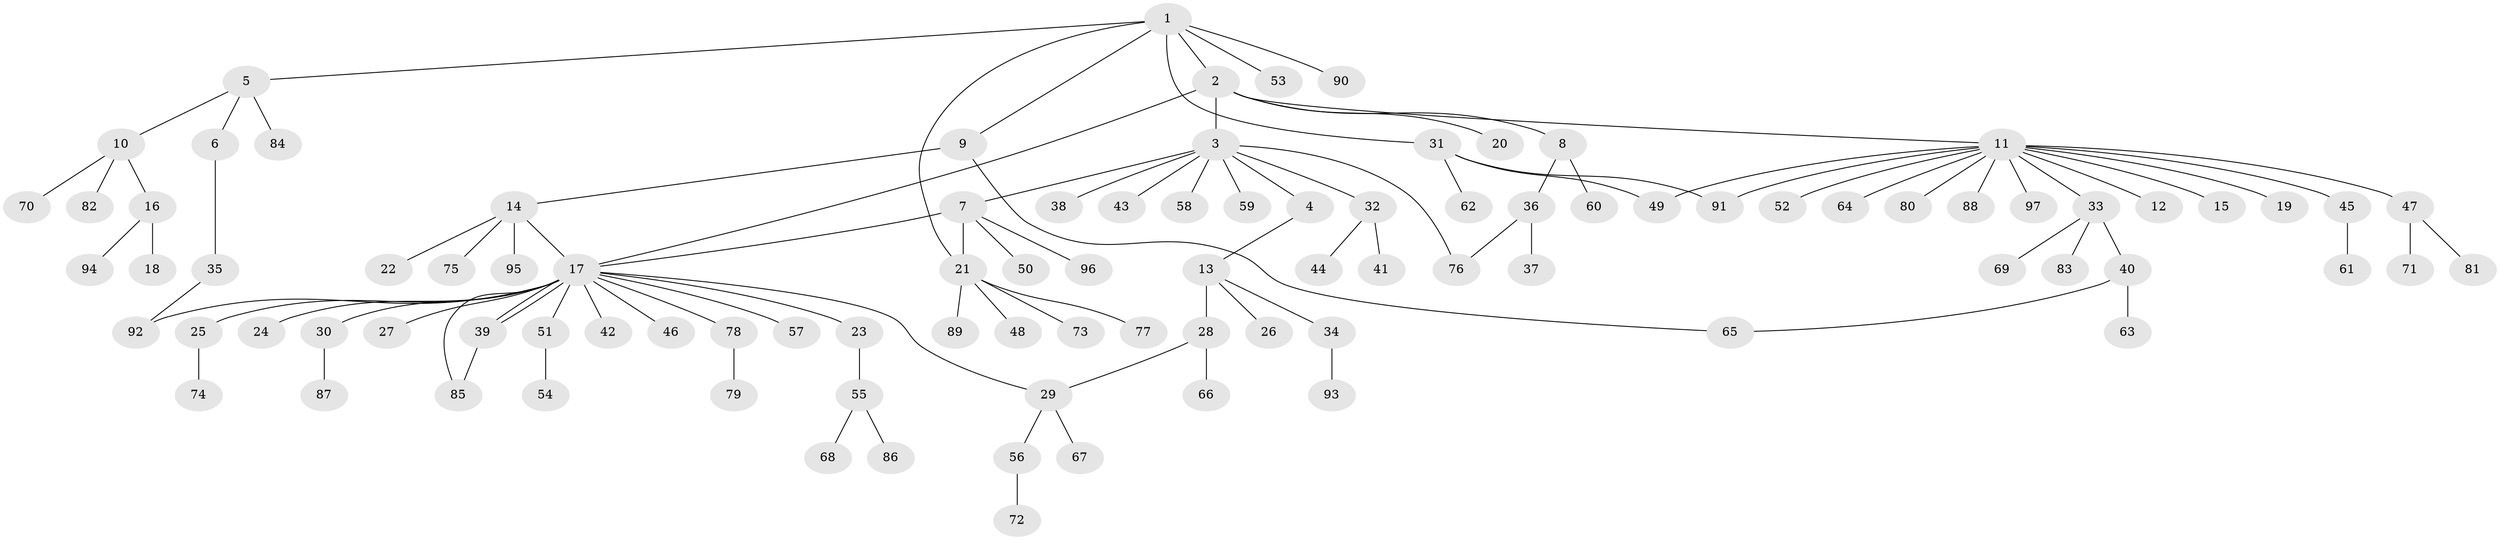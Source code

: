 // Generated by graph-tools (version 1.1) at 2025/01/03/09/25 03:01:40]
// undirected, 97 vertices, 107 edges
graph export_dot {
graph [start="1"]
  node [color=gray90,style=filled];
  1;
  2;
  3;
  4;
  5;
  6;
  7;
  8;
  9;
  10;
  11;
  12;
  13;
  14;
  15;
  16;
  17;
  18;
  19;
  20;
  21;
  22;
  23;
  24;
  25;
  26;
  27;
  28;
  29;
  30;
  31;
  32;
  33;
  34;
  35;
  36;
  37;
  38;
  39;
  40;
  41;
  42;
  43;
  44;
  45;
  46;
  47;
  48;
  49;
  50;
  51;
  52;
  53;
  54;
  55;
  56;
  57;
  58;
  59;
  60;
  61;
  62;
  63;
  64;
  65;
  66;
  67;
  68;
  69;
  70;
  71;
  72;
  73;
  74;
  75;
  76;
  77;
  78;
  79;
  80;
  81;
  82;
  83;
  84;
  85;
  86;
  87;
  88;
  89;
  90;
  91;
  92;
  93;
  94;
  95;
  96;
  97;
  1 -- 2;
  1 -- 5;
  1 -- 9;
  1 -- 21;
  1 -- 31;
  1 -- 53;
  1 -- 90;
  2 -- 3;
  2 -- 8;
  2 -- 11;
  2 -- 17;
  2 -- 20;
  3 -- 4;
  3 -- 7;
  3 -- 32;
  3 -- 38;
  3 -- 43;
  3 -- 58;
  3 -- 59;
  3 -- 76;
  4 -- 13;
  5 -- 6;
  5 -- 10;
  5 -- 84;
  6 -- 35;
  7 -- 17;
  7 -- 21;
  7 -- 50;
  7 -- 96;
  8 -- 36;
  8 -- 60;
  9 -- 14;
  9 -- 65;
  10 -- 16;
  10 -- 70;
  10 -- 82;
  11 -- 12;
  11 -- 15;
  11 -- 19;
  11 -- 33;
  11 -- 45;
  11 -- 47;
  11 -- 49;
  11 -- 52;
  11 -- 64;
  11 -- 80;
  11 -- 88;
  11 -- 91;
  11 -- 97;
  13 -- 26;
  13 -- 28;
  13 -- 34;
  14 -- 17;
  14 -- 22;
  14 -- 75;
  14 -- 95;
  16 -- 18;
  16 -- 94;
  17 -- 23;
  17 -- 24;
  17 -- 25;
  17 -- 27;
  17 -- 29;
  17 -- 30;
  17 -- 39;
  17 -- 39;
  17 -- 42;
  17 -- 46;
  17 -- 51;
  17 -- 57;
  17 -- 78;
  17 -- 85;
  17 -- 92;
  21 -- 48;
  21 -- 73;
  21 -- 77;
  21 -- 89;
  23 -- 55;
  25 -- 74;
  28 -- 29;
  28 -- 66;
  29 -- 56;
  29 -- 67;
  30 -- 87;
  31 -- 49;
  31 -- 62;
  31 -- 91;
  32 -- 41;
  32 -- 44;
  33 -- 40;
  33 -- 69;
  33 -- 83;
  34 -- 93;
  35 -- 92;
  36 -- 37;
  36 -- 76;
  39 -- 85;
  40 -- 63;
  40 -- 65;
  45 -- 61;
  47 -- 71;
  47 -- 81;
  51 -- 54;
  55 -- 68;
  55 -- 86;
  56 -- 72;
  78 -- 79;
}
